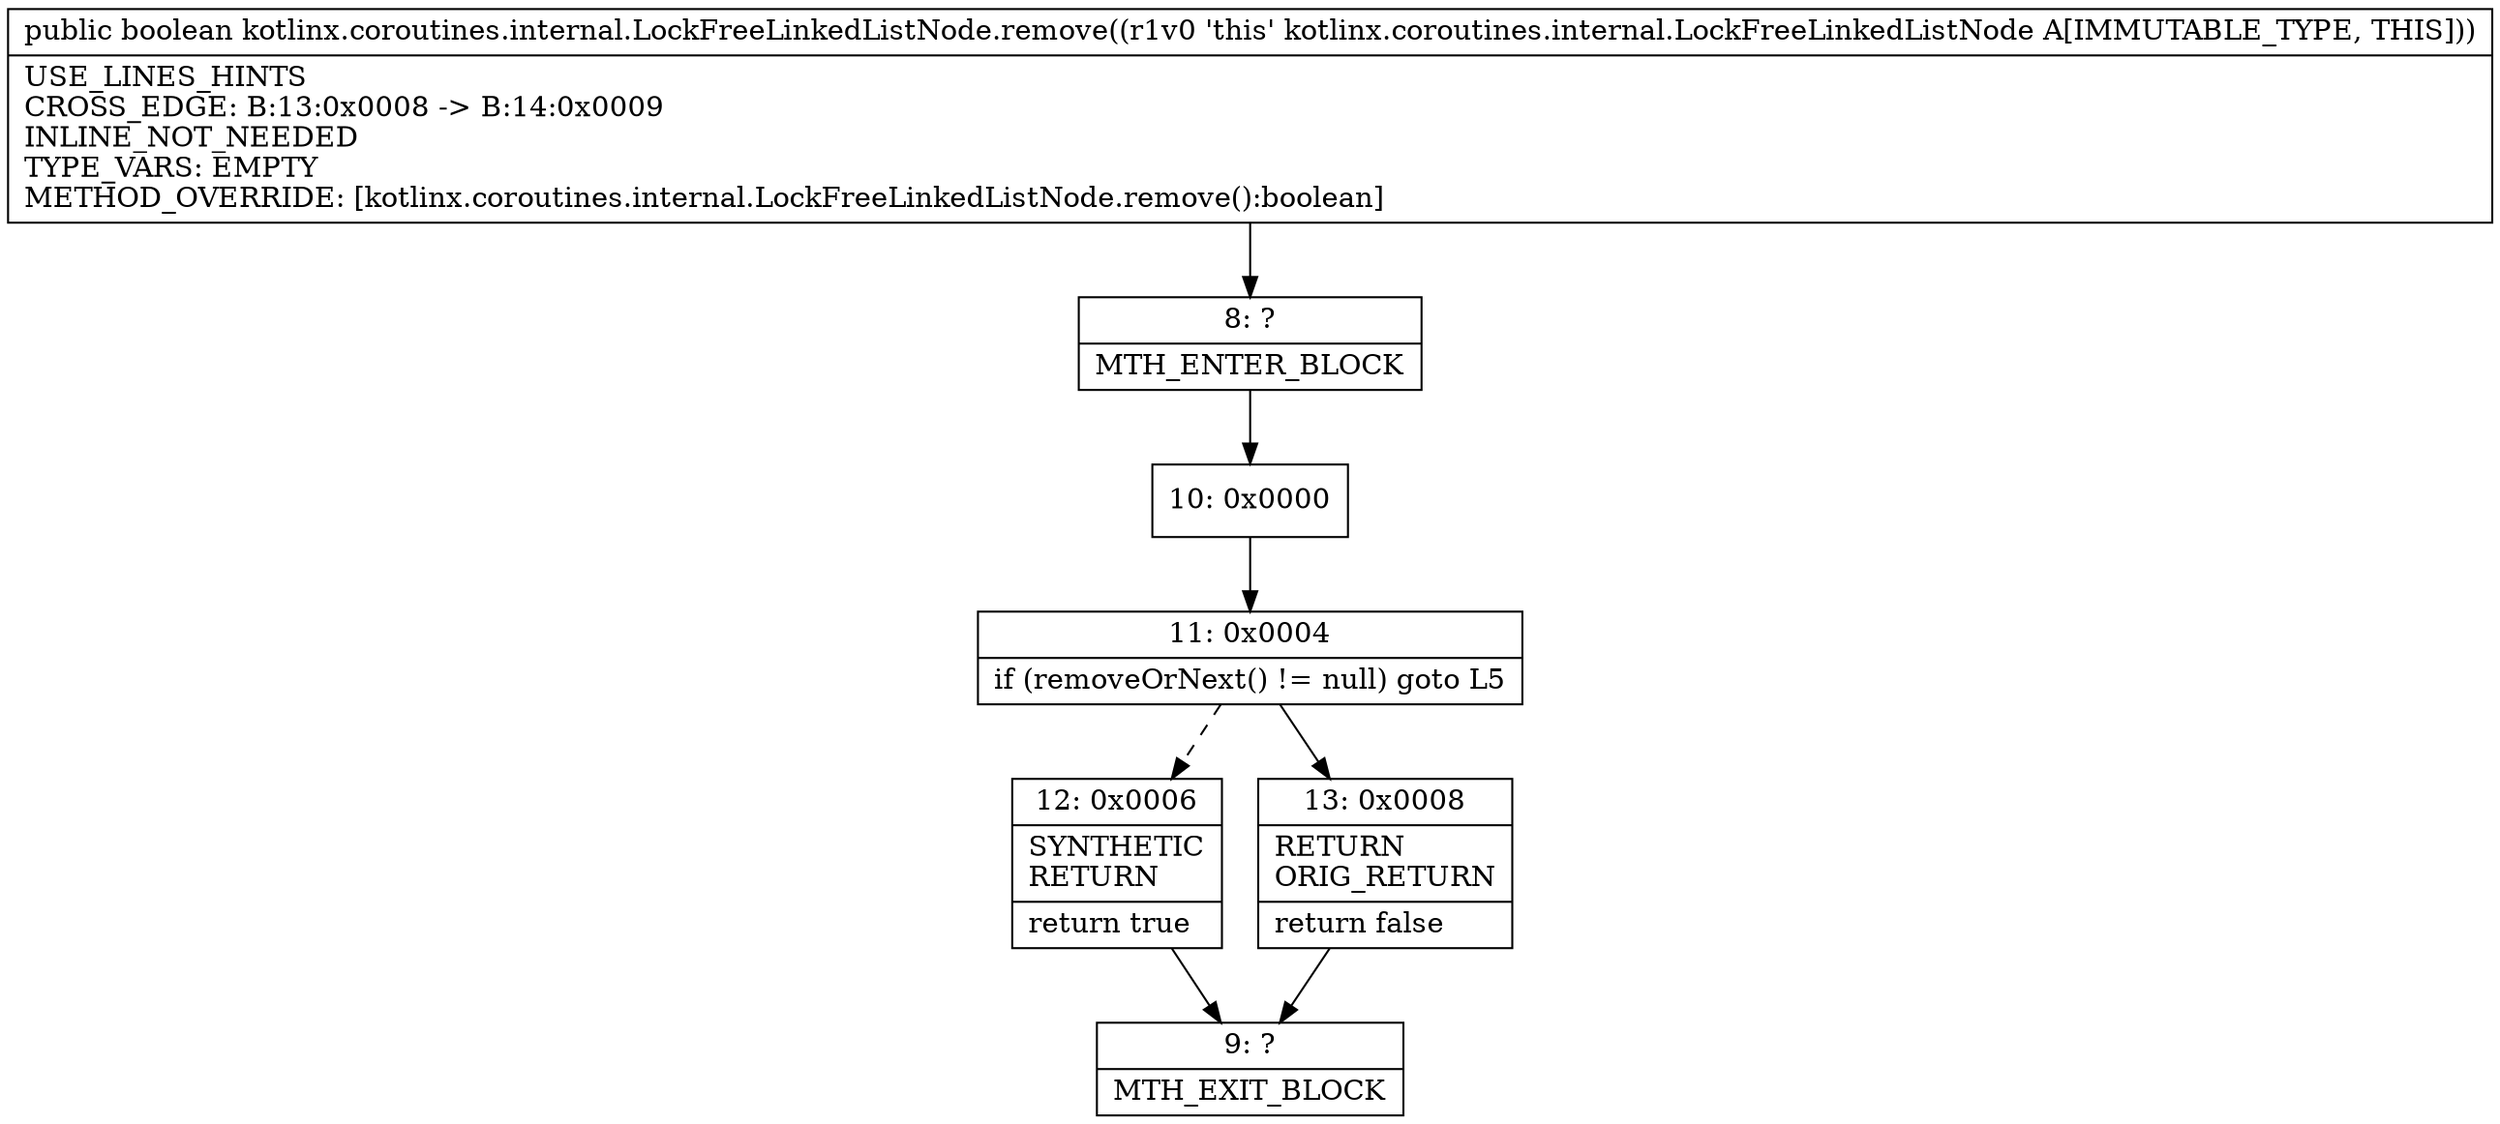 digraph "CFG forkotlinx.coroutines.internal.LockFreeLinkedListNode.remove()Z" {
Node_8 [shape=record,label="{8\:\ ?|MTH_ENTER_BLOCK\l}"];
Node_10 [shape=record,label="{10\:\ 0x0000}"];
Node_11 [shape=record,label="{11\:\ 0x0004|if (removeOrNext() != null) goto L5\l}"];
Node_12 [shape=record,label="{12\:\ 0x0006|SYNTHETIC\lRETURN\l|return true\l}"];
Node_9 [shape=record,label="{9\:\ ?|MTH_EXIT_BLOCK\l}"];
Node_13 [shape=record,label="{13\:\ 0x0008|RETURN\lORIG_RETURN\l|return false\l}"];
MethodNode[shape=record,label="{public boolean kotlinx.coroutines.internal.LockFreeLinkedListNode.remove((r1v0 'this' kotlinx.coroutines.internal.LockFreeLinkedListNode A[IMMUTABLE_TYPE, THIS]))  | USE_LINES_HINTS\lCROSS_EDGE: B:13:0x0008 \-\> B:14:0x0009\lINLINE_NOT_NEEDED\lTYPE_VARS: EMPTY\lMETHOD_OVERRIDE: [kotlinx.coroutines.internal.LockFreeLinkedListNode.remove():boolean]\l}"];
MethodNode -> Node_8;Node_8 -> Node_10;
Node_10 -> Node_11;
Node_11 -> Node_12[style=dashed];
Node_11 -> Node_13;
Node_12 -> Node_9;
Node_13 -> Node_9;
}

